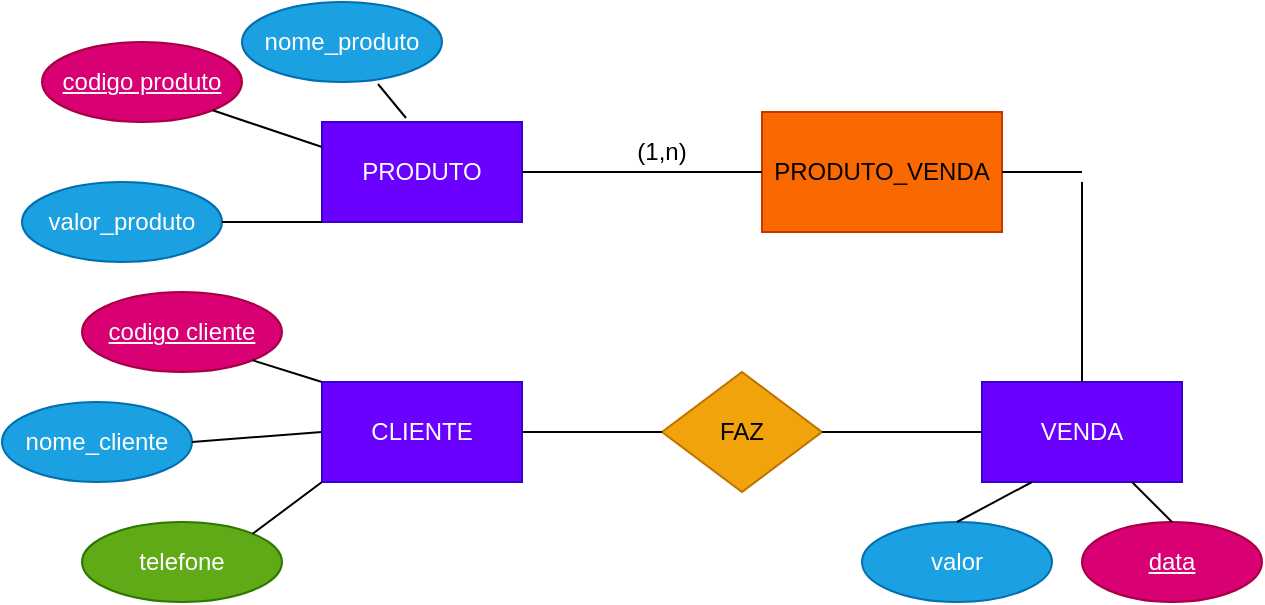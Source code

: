 <mxfile version="21.3.4" type="github">
  <diagram name="Página-1" id="vrW4v4RGU28Xbp9oXNxm">
    <mxGraphModel dx="833" dy="446" grid="1" gridSize="10" guides="1" tooltips="1" connect="1" arrows="1" fold="1" page="1" pageScale="1" pageWidth="827" pageHeight="1169" math="0" shadow="0">
      <root>
        <mxCell id="0" />
        <mxCell id="1" parent="0" />
        <mxCell id="IuEJUHOHX9LuU0GPnSP6-1" value="PRODUTO" style="rounded=0;whiteSpace=wrap;html=1;fillColor=#6a00ff;fontColor=#ffffff;strokeColor=#3700CC;" vertex="1" parent="1">
          <mxGeometry x="180" y="110" width="100" height="50" as="geometry" />
        </mxCell>
        <mxCell id="IuEJUHOHX9LuU0GPnSP6-2" value="nome_produto" style="ellipse;whiteSpace=wrap;html=1;fillColor=#1ba1e2;fontColor=#ffffff;strokeColor=#006EAF;" vertex="1" parent="1">
          <mxGeometry x="140" y="50" width="100" height="40" as="geometry" />
        </mxCell>
        <mxCell id="IuEJUHOHX9LuU0GPnSP6-4" value="" style="endArrow=none;html=1;rounded=0;exitX=0.42;exitY=-0.04;exitDx=0;exitDy=0;exitPerimeter=0;entryX=0.68;entryY=1.025;entryDx=0;entryDy=0;entryPerimeter=0;" edge="1" parent="1" source="IuEJUHOHX9LuU0GPnSP6-1" target="IuEJUHOHX9LuU0GPnSP6-2">
          <mxGeometry width="50" height="50" relative="1" as="geometry">
            <mxPoint x="390" y="260" as="sourcePoint" />
            <mxPoint x="440" y="210" as="targetPoint" />
          </mxGeometry>
        </mxCell>
        <mxCell id="IuEJUHOHX9LuU0GPnSP6-5" value="&lt;u&gt;codigo produto&lt;/u&gt;" style="ellipse;whiteSpace=wrap;html=1;fillColor=#d80073;fontColor=#ffffff;strokeColor=#A50040;" vertex="1" parent="1">
          <mxGeometry x="40" y="70" width="100" height="40" as="geometry" />
        </mxCell>
        <mxCell id="IuEJUHOHX9LuU0GPnSP6-6" value="valor_produto" style="ellipse;whiteSpace=wrap;html=1;fillColor=#1ba1e2;fontColor=#ffffff;strokeColor=#006EAF;" vertex="1" parent="1">
          <mxGeometry x="30" y="140" width="100" height="40" as="geometry" />
        </mxCell>
        <mxCell id="IuEJUHOHX9LuU0GPnSP6-7" value="" style="endArrow=none;html=1;rounded=0;entryX=0;entryY=0.25;entryDx=0;entryDy=0;exitX=1;exitY=1;exitDx=0;exitDy=0;" edge="1" parent="1" source="IuEJUHOHX9LuU0GPnSP6-5" target="IuEJUHOHX9LuU0GPnSP6-1">
          <mxGeometry width="50" height="50" relative="1" as="geometry">
            <mxPoint x="390" y="260" as="sourcePoint" />
            <mxPoint x="440" y="210" as="targetPoint" />
          </mxGeometry>
        </mxCell>
        <mxCell id="IuEJUHOHX9LuU0GPnSP6-8" value="" style="endArrow=none;html=1;rounded=0;entryX=0;entryY=1;entryDx=0;entryDy=0;exitX=1;exitY=0.5;exitDx=0;exitDy=0;" edge="1" parent="1" source="IuEJUHOHX9LuU0GPnSP6-6" target="IuEJUHOHX9LuU0GPnSP6-1">
          <mxGeometry width="50" height="50" relative="1" as="geometry">
            <mxPoint x="210" y="240" as="sourcePoint" />
            <mxPoint x="260" y="190" as="targetPoint" />
          </mxGeometry>
        </mxCell>
        <mxCell id="IuEJUHOHX9LuU0GPnSP6-9" value="CLIENTE" style="rounded=0;whiteSpace=wrap;html=1;fillColor=#6a00ff;fontColor=#ffffff;strokeColor=#3700CC;" vertex="1" parent="1">
          <mxGeometry x="180" y="240" width="100" height="50" as="geometry" />
        </mxCell>
        <mxCell id="IuEJUHOHX9LuU0GPnSP6-10" value="&lt;u&gt;codigo cliente&lt;/u&gt;" style="ellipse;whiteSpace=wrap;html=1;fillColor=#d80073;fontColor=#ffffff;strokeColor=#A50040;" vertex="1" parent="1">
          <mxGeometry x="60" y="195" width="100" height="40" as="geometry" />
        </mxCell>
        <mxCell id="IuEJUHOHX9LuU0GPnSP6-11" value="nome_cliente" style="ellipse;whiteSpace=wrap;html=1;fillColor=#1ba1e2;fontColor=#ffffff;strokeColor=#006EAF;" vertex="1" parent="1">
          <mxGeometry x="20" y="250" width="95" height="40" as="geometry" />
        </mxCell>
        <mxCell id="IuEJUHOHX9LuU0GPnSP6-12" style="edgeStyle=orthogonalEdgeStyle;rounded=0;orthogonalLoop=1;jettySize=auto;html=1;exitX=0.5;exitY=1;exitDx=0;exitDy=0;" edge="1" parent="1" source="IuEJUHOHX9LuU0GPnSP6-11" target="IuEJUHOHX9LuU0GPnSP6-11">
          <mxGeometry relative="1" as="geometry" />
        </mxCell>
        <mxCell id="IuEJUHOHX9LuU0GPnSP6-13" value="telefone" style="ellipse;whiteSpace=wrap;html=1;fillColor=#60a917;fontColor=#ffffff;strokeColor=#2D7600;" vertex="1" parent="1">
          <mxGeometry x="60" y="310" width="100" height="40" as="geometry" />
        </mxCell>
        <mxCell id="IuEJUHOHX9LuU0GPnSP6-14" value="FAZ" style="rhombus;whiteSpace=wrap;html=1;fillColor=#f0a30a;fontColor=#000000;strokeColor=#BD7000;" vertex="1" parent="1">
          <mxGeometry x="350" y="235" width="80" height="60" as="geometry" />
        </mxCell>
        <mxCell id="IuEJUHOHX9LuU0GPnSP6-15" value="VENDA" style="rounded=0;whiteSpace=wrap;html=1;fillColor=#6a00ff;fontColor=#ffffff;strokeColor=#3700CC;" vertex="1" parent="1">
          <mxGeometry x="510" y="240" width="100" height="50" as="geometry" />
        </mxCell>
        <mxCell id="IuEJUHOHX9LuU0GPnSP6-16" value="valor" style="ellipse;whiteSpace=wrap;html=1;fillColor=#1ba1e2;fontColor=#ffffff;strokeColor=#006EAF;" vertex="1" parent="1">
          <mxGeometry x="450" y="310" width="95" height="40" as="geometry" />
        </mxCell>
        <mxCell id="IuEJUHOHX9LuU0GPnSP6-17" value="&lt;u&gt;data&lt;/u&gt;" style="ellipse;whiteSpace=wrap;html=1;fillColor=#d80073;fontColor=#ffffff;strokeColor=#A50040;" vertex="1" parent="1">
          <mxGeometry x="560" y="310" width="90" height="40" as="geometry" />
        </mxCell>
        <mxCell id="IuEJUHOHX9LuU0GPnSP6-18" value="" style="endArrow=none;html=1;rounded=0;exitX=1;exitY=0;exitDx=0;exitDy=0;entryX=0;entryY=1;entryDx=0;entryDy=0;" edge="1" parent="1" source="IuEJUHOHX9LuU0GPnSP6-13" target="IuEJUHOHX9LuU0GPnSP6-9">
          <mxGeometry width="50" height="50" relative="1" as="geometry">
            <mxPoint x="140" y="330" as="sourcePoint" />
            <mxPoint x="190" y="280" as="targetPoint" />
          </mxGeometry>
        </mxCell>
        <mxCell id="IuEJUHOHX9LuU0GPnSP6-19" value="" style="endArrow=none;html=1;rounded=0;entryX=0;entryY=0.5;entryDx=0;entryDy=0;exitX=1;exitY=0.5;exitDx=0;exitDy=0;" edge="1" parent="1" source="IuEJUHOHX9LuU0GPnSP6-11" target="IuEJUHOHX9LuU0GPnSP6-9">
          <mxGeometry width="50" height="50" relative="1" as="geometry">
            <mxPoint x="270" y="400" as="sourcePoint" />
            <mxPoint x="320" y="350" as="targetPoint" />
          </mxGeometry>
        </mxCell>
        <mxCell id="IuEJUHOHX9LuU0GPnSP6-20" value="" style="endArrow=none;html=1;rounded=0;entryX=1;entryY=1;entryDx=0;entryDy=0;exitX=0;exitY=0;exitDx=0;exitDy=0;" edge="1" parent="1" source="IuEJUHOHX9LuU0GPnSP6-9" target="IuEJUHOHX9LuU0GPnSP6-10">
          <mxGeometry width="50" height="50" relative="1" as="geometry">
            <mxPoint x="280" y="380" as="sourcePoint" />
            <mxPoint x="330" y="330" as="targetPoint" />
          </mxGeometry>
        </mxCell>
        <mxCell id="IuEJUHOHX9LuU0GPnSP6-21" value="PRODUTO_VENDA" style="rounded=0;whiteSpace=wrap;html=1;fillColor=#fa6800;fontColor=#000000;strokeColor=#C73500;" vertex="1" parent="1">
          <mxGeometry x="400" y="105" width="120" height="60" as="geometry" />
        </mxCell>
        <mxCell id="IuEJUHOHX9LuU0GPnSP6-22" value="" style="endArrow=none;html=1;rounded=0;entryX=0;entryY=0.5;entryDx=0;entryDy=0;exitX=1;exitY=0.5;exitDx=0;exitDy=0;" edge="1" parent="1" source="IuEJUHOHX9LuU0GPnSP6-9" target="IuEJUHOHX9LuU0GPnSP6-14">
          <mxGeometry width="50" height="50" relative="1" as="geometry">
            <mxPoint x="320" y="360" as="sourcePoint" />
            <mxPoint x="370" y="310" as="targetPoint" />
          </mxGeometry>
        </mxCell>
        <mxCell id="IuEJUHOHX9LuU0GPnSP6-23" value="" style="endArrow=none;html=1;rounded=0;entryX=0;entryY=0.5;entryDx=0;entryDy=0;exitX=1;exitY=0.5;exitDx=0;exitDy=0;" edge="1" parent="1" source="IuEJUHOHX9LuU0GPnSP6-14" target="IuEJUHOHX9LuU0GPnSP6-15">
          <mxGeometry width="50" height="50" relative="1" as="geometry">
            <mxPoint x="370" y="400" as="sourcePoint" />
            <mxPoint x="420" y="350" as="targetPoint" />
          </mxGeometry>
        </mxCell>
        <mxCell id="IuEJUHOHX9LuU0GPnSP6-24" value="" style="endArrow=none;html=1;rounded=0;entryX=0.25;entryY=1;entryDx=0;entryDy=0;exitX=0.5;exitY=0;exitDx=0;exitDy=0;" edge="1" parent="1" source="IuEJUHOHX9LuU0GPnSP6-16" target="IuEJUHOHX9LuU0GPnSP6-15">
          <mxGeometry width="50" height="50" relative="1" as="geometry">
            <mxPoint x="360" y="410" as="sourcePoint" />
            <mxPoint x="410" y="360" as="targetPoint" />
          </mxGeometry>
        </mxCell>
        <mxCell id="IuEJUHOHX9LuU0GPnSP6-25" value="" style="endArrow=none;html=1;rounded=0;entryX=0.75;entryY=1;entryDx=0;entryDy=0;exitX=0.5;exitY=0;exitDx=0;exitDy=0;" edge="1" parent="1" source="IuEJUHOHX9LuU0GPnSP6-17" target="IuEJUHOHX9LuU0GPnSP6-15">
          <mxGeometry width="50" height="50" relative="1" as="geometry">
            <mxPoint x="500" y="460" as="sourcePoint" />
            <mxPoint x="550" y="410" as="targetPoint" />
          </mxGeometry>
        </mxCell>
        <mxCell id="IuEJUHOHX9LuU0GPnSP6-26" value="" style="endArrow=none;html=1;rounded=0;exitX=1;exitY=0.5;exitDx=0;exitDy=0;entryX=0;entryY=0.5;entryDx=0;entryDy=0;" edge="1" parent="1" source="IuEJUHOHX9LuU0GPnSP6-1" target="IuEJUHOHX9LuU0GPnSP6-21">
          <mxGeometry width="50" height="50" relative="1" as="geometry">
            <mxPoint x="330" y="180" as="sourcePoint" />
            <mxPoint x="380" y="130" as="targetPoint" />
          </mxGeometry>
        </mxCell>
        <mxCell id="IuEJUHOHX9LuU0GPnSP6-27" value="" style="endArrow=none;html=1;rounded=0;exitX=1;exitY=0.5;exitDx=0;exitDy=0;" edge="1" parent="1" source="IuEJUHOHX9LuU0GPnSP6-21">
          <mxGeometry width="50" height="50" relative="1" as="geometry">
            <mxPoint x="570" y="180" as="sourcePoint" />
            <mxPoint x="560" y="135" as="targetPoint" />
          </mxGeometry>
        </mxCell>
        <mxCell id="IuEJUHOHX9LuU0GPnSP6-28" value="" style="endArrow=none;html=1;rounded=0;exitX=0.5;exitY=0;exitDx=0;exitDy=0;" edge="1" parent="1" source="IuEJUHOHX9LuU0GPnSP6-15">
          <mxGeometry width="50" height="50" relative="1" as="geometry">
            <mxPoint x="550" y="210" as="sourcePoint" />
            <mxPoint x="560" y="140" as="targetPoint" />
          </mxGeometry>
        </mxCell>
        <mxCell id="IuEJUHOHX9LuU0GPnSP6-29" value="(1,n)" style="text;html=1;strokeColor=none;fillColor=none;align=center;verticalAlign=middle;whiteSpace=wrap;rounded=0;" vertex="1" parent="1">
          <mxGeometry x="320" y="110" width="60" height="30" as="geometry" />
        </mxCell>
      </root>
    </mxGraphModel>
  </diagram>
</mxfile>
